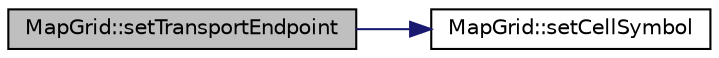 digraph "MapGrid::setTransportEndpoint"
{
 // LATEX_PDF_SIZE
  edge [fontname="Helvetica",fontsize="10",labelfontname="Helvetica",labelfontsize="10"];
  node [fontname="Helvetica",fontsize="10",shape=record];
  rankdir="LR";
  Node1 [label="MapGrid::setTransportEndpoint",height=0.2,width=0.4,color="black", fillcolor="grey75", style="filled", fontcolor="black",tooltip=" "];
  Node1 -> Node2 [color="midnightblue",fontsize="10",style="solid",fontname="Helvetica"];
  Node2 [label="MapGrid::setCellSymbol",height=0.2,width=0.4,color="black", fillcolor="white", style="filled",URL="$classMapGrid.html#a55f26e5605ac7607fae1c8c673b9d9b2",tooltip=" "];
}
